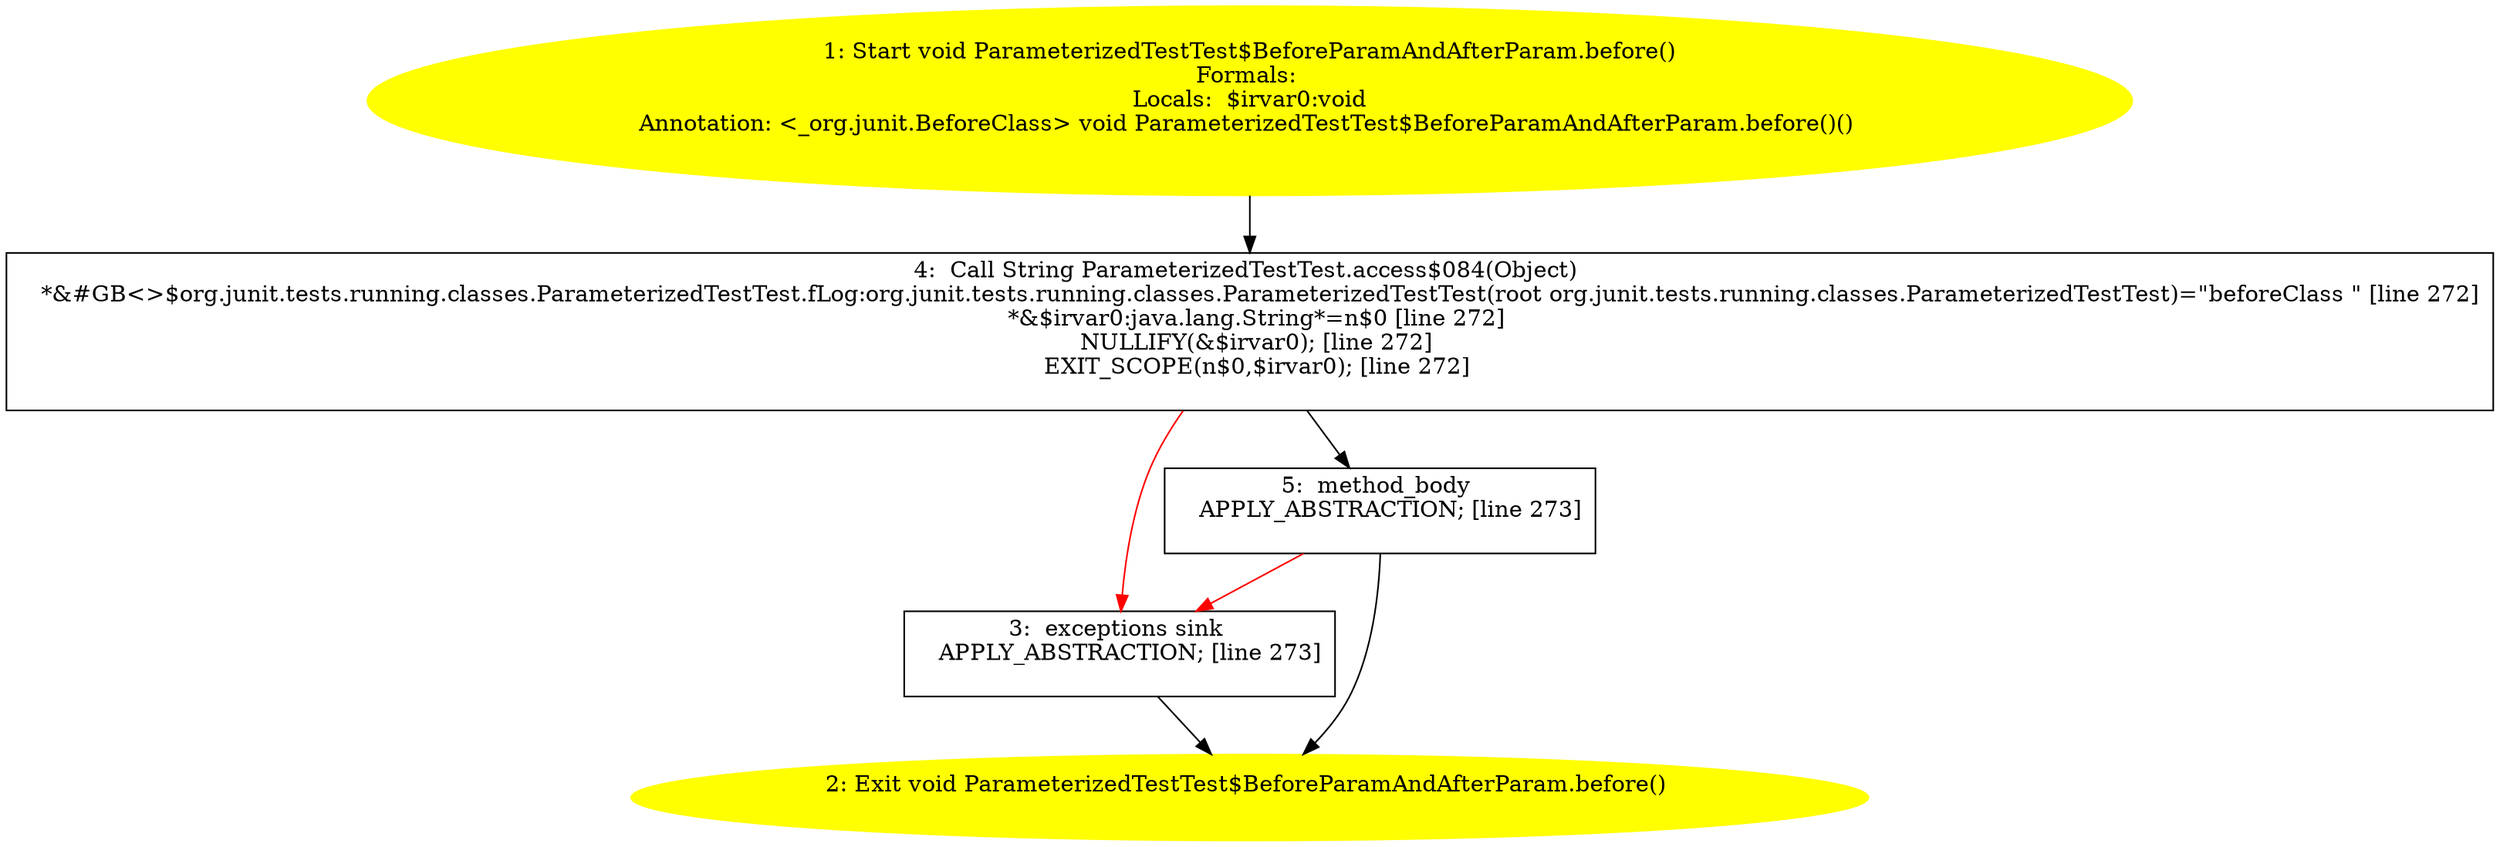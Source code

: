 /* @generated */
digraph cfg {
"org.junit.tests.running.classes.ParameterizedTestTest$BeforeParamAndAfterParam.before():void.0fb62cb5e81f55580a2fb12a3bb071aa_1" [label="1: Start void ParameterizedTestTest$BeforeParamAndAfterParam.before()\nFormals: \nLocals:  $irvar0:void\nAnnotation: <_org.junit.BeforeClass> void ParameterizedTestTest$BeforeParamAndAfterParam.before()() \n  " color=yellow style=filled]
	

	 "org.junit.tests.running.classes.ParameterizedTestTest$BeforeParamAndAfterParam.before():void.0fb62cb5e81f55580a2fb12a3bb071aa_1" -> "org.junit.tests.running.classes.ParameterizedTestTest$BeforeParamAndAfterParam.before():void.0fb62cb5e81f55580a2fb12a3bb071aa_4" ;
"org.junit.tests.running.classes.ParameterizedTestTest$BeforeParamAndAfterParam.before():void.0fb62cb5e81f55580a2fb12a3bb071aa_2" [label="2: Exit void ParameterizedTestTest$BeforeParamAndAfterParam.before() \n  " color=yellow style=filled]
	

"org.junit.tests.running.classes.ParameterizedTestTest$BeforeParamAndAfterParam.before():void.0fb62cb5e81f55580a2fb12a3bb071aa_3" [label="3:  exceptions sink \n   APPLY_ABSTRACTION; [line 273]\n " shape="box"]
	

	 "org.junit.tests.running.classes.ParameterizedTestTest$BeforeParamAndAfterParam.before():void.0fb62cb5e81f55580a2fb12a3bb071aa_3" -> "org.junit.tests.running.classes.ParameterizedTestTest$BeforeParamAndAfterParam.before():void.0fb62cb5e81f55580a2fb12a3bb071aa_2" ;
"org.junit.tests.running.classes.ParameterizedTestTest$BeforeParamAndAfterParam.before():void.0fb62cb5e81f55580a2fb12a3bb071aa_4" [label="4:  Call String ParameterizedTestTest.access$084(Object) \n   *&#GB<>$org.junit.tests.running.classes.ParameterizedTestTest.fLog:org.junit.tests.running.classes.ParameterizedTestTest(root org.junit.tests.running.classes.ParameterizedTestTest)=\"beforeClass \" [line 272]\n  *&$irvar0:java.lang.String*=n$0 [line 272]\n  NULLIFY(&$irvar0); [line 272]\n  EXIT_SCOPE(n$0,$irvar0); [line 272]\n " shape="box"]
	

	 "org.junit.tests.running.classes.ParameterizedTestTest$BeforeParamAndAfterParam.before():void.0fb62cb5e81f55580a2fb12a3bb071aa_4" -> "org.junit.tests.running.classes.ParameterizedTestTest$BeforeParamAndAfterParam.before():void.0fb62cb5e81f55580a2fb12a3bb071aa_5" ;
	 "org.junit.tests.running.classes.ParameterizedTestTest$BeforeParamAndAfterParam.before():void.0fb62cb5e81f55580a2fb12a3bb071aa_4" -> "org.junit.tests.running.classes.ParameterizedTestTest$BeforeParamAndAfterParam.before():void.0fb62cb5e81f55580a2fb12a3bb071aa_3" [color="red" ];
"org.junit.tests.running.classes.ParameterizedTestTest$BeforeParamAndAfterParam.before():void.0fb62cb5e81f55580a2fb12a3bb071aa_5" [label="5:  method_body \n   APPLY_ABSTRACTION; [line 273]\n " shape="box"]
	

	 "org.junit.tests.running.classes.ParameterizedTestTest$BeforeParamAndAfterParam.before():void.0fb62cb5e81f55580a2fb12a3bb071aa_5" -> "org.junit.tests.running.classes.ParameterizedTestTest$BeforeParamAndAfterParam.before():void.0fb62cb5e81f55580a2fb12a3bb071aa_2" ;
	 "org.junit.tests.running.classes.ParameterizedTestTest$BeforeParamAndAfterParam.before():void.0fb62cb5e81f55580a2fb12a3bb071aa_5" -> "org.junit.tests.running.classes.ParameterizedTestTest$BeforeParamAndAfterParam.before():void.0fb62cb5e81f55580a2fb12a3bb071aa_3" [color="red" ];
}
